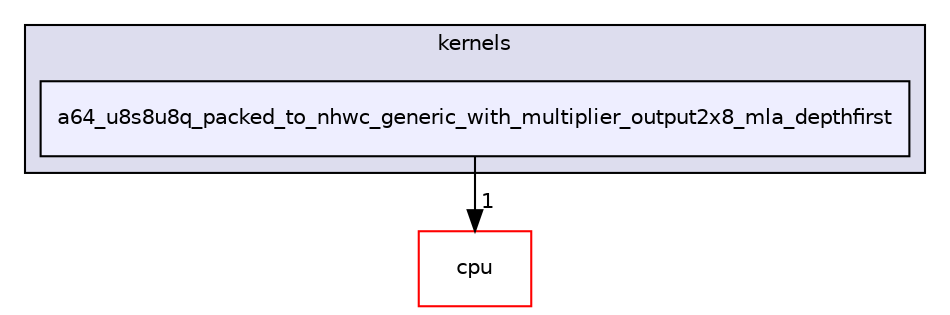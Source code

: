 digraph "src/core/NEON/kernels/arm_conv/depthwise/kernels/a64_u8s8u8q_packed_to_nhwc_generic_with_multiplier_output2x8_mla_depthfirst" {
  compound=true
  node [ fontsize="10", fontname="Helvetica"];
  edge [ labelfontsize="10", labelfontname="Helvetica"];
  subgraph clusterdir_032f7aa13c62ebf44c0c8538051c1ee7 {
    graph [ bgcolor="#ddddee", pencolor="black", label="kernels" fontname="Helvetica", fontsize="10", URL="dir_032f7aa13c62ebf44c0c8538051c1ee7.xhtml"]
  dir_66d10938860b4492d74d994ab37fabdf [shape=box, label="a64_u8s8u8q_packed_to_nhwc_generic_with_multiplier_output2x8_mla_depthfirst", style="filled", fillcolor="#eeeeff", pencolor="black", URL="dir_66d10938860b4492d74d994ab37fabdf.xhtml"];
  }
  dir_2c61f424fd391396db977702a2beee9a [shape=box label="cpu" fillcolor="white" style="filled" color="red" URL="dir_2c61f424fd391396db977702a2beee9a.xhtml"];
  dir_66d10938860b4492d74d994ab37fabdf->dir_2c61f424fd391396db977702a2beee9a [headlabel="1", labeldistance=1.5 headhref="dir_000136_000373.xhtml"];
}
